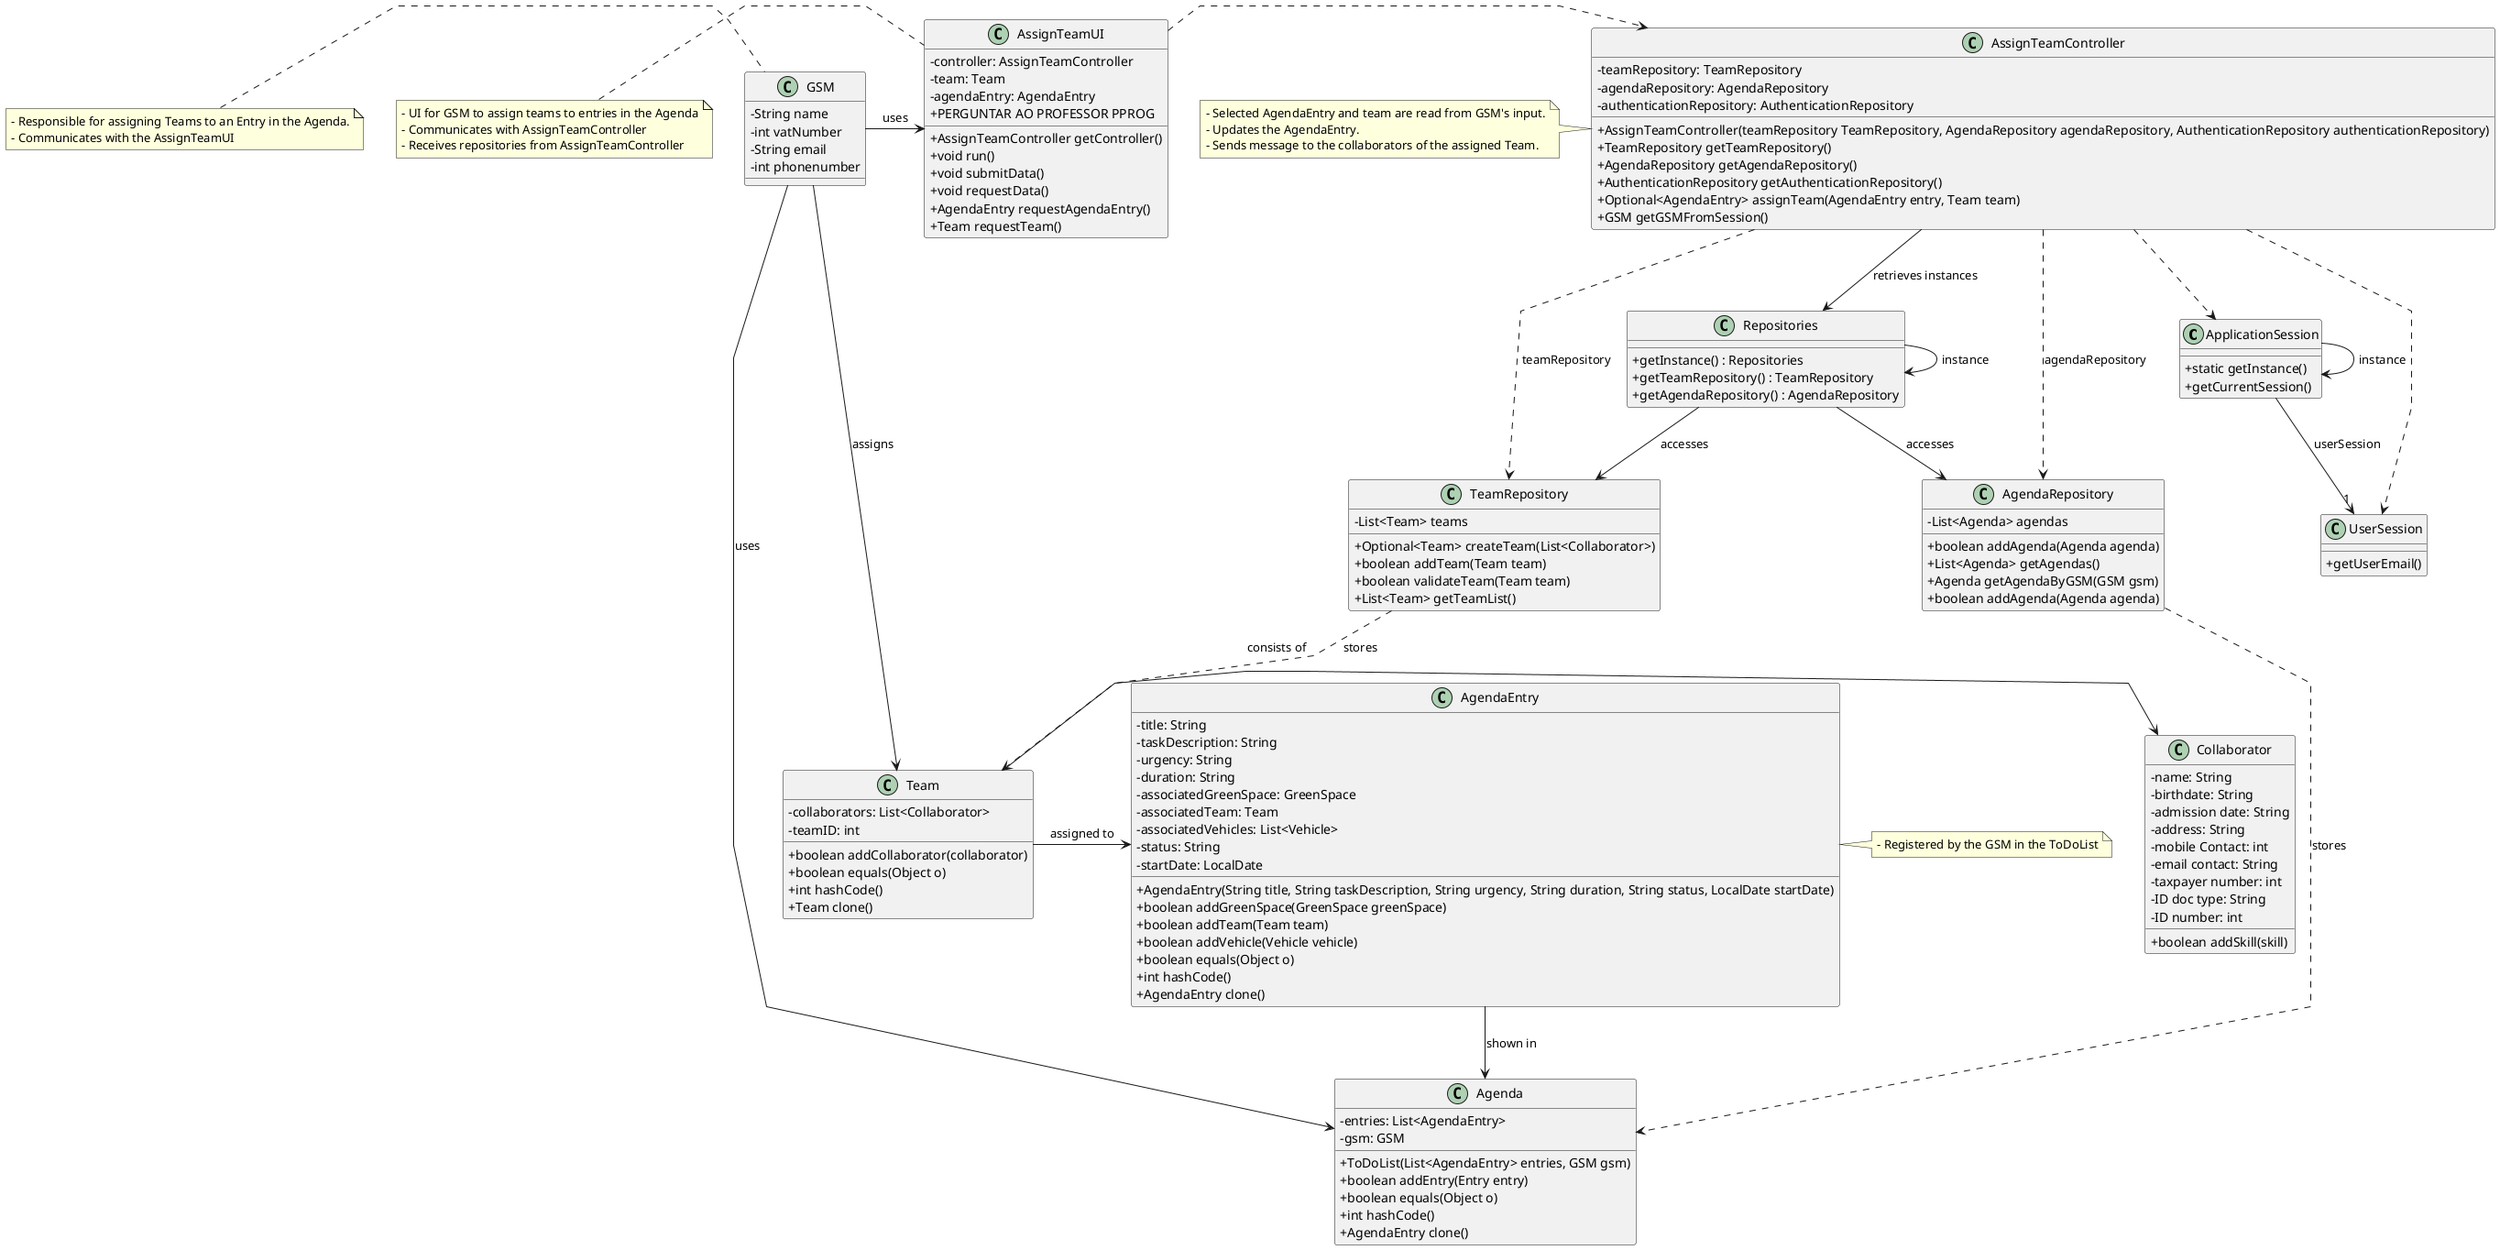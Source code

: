 @startuml
'skinparam monochrome true
skinparam packageStyle rectangle
skinparam shadowing false
skinparam linetype polyline
'skinparam linetype orto

skinparam classAttributeIconSize 0

class ApplicationSession
{
    + static getInstance()
    + getCurrentSession()
}

class UserSession
{
    + getUserEmail()
}

class Team {
    - collaborators: List<Collaborator>
    - teamID: int
    + boolean addCollaborator(collaborator)
    + boolean equals(Object o)
    + int hashCode()
    + Team clone()
}

class TeamRepository {
       - List<Team> teams
       + Optional<Team> createTeam(List<Collaborator>)
       + boolean addTeam(Team team)
       + boolean validateTeam(Team team)
       + List<Team> getTeamList()
}

class Collaborator {
    - name: String
    - birthdate: String
    - admission date: String
    - address: String
    - mobile Contact: int
    - email contact: String
    - taxpayer number: int
    - ID doc type: String
    - ID number: int
    + boolean addSkill(skill)
}

class AgendaEntry {
    - title: String
    - taskDescription: String
    - urgency: String
    - duration: String
    - associatedGreenSpace: GreenSpace
    - associatedTeam: Team
    - associatedVehicles: List<Vehicle>
    - status: String
    - startDate: LocalDate
    + AgendaEntry(String title, String taskDescription, String urgency, String duration, String status, LocalDate startDate)
    + boolean addGreenSpace(GreenSpace greenSpace)
    + boolean addTeam(Team team)
    + boolean addVehicle(Vehicle vehicle)
    + boolean equals(Object o)
    + int hashCode()
    + AgendaEntry clone()
}

class Agenda {
    - entries: List<AgendaEntry>
    - gsm: GSM
    + ToDoList(List<AgendaEntry> entries, GSM gsm)
    + boolean addEntry(Entry entry)
    + boolean equals(Object o)
    + int hashCode()
    + AgendaEntry clone()
}

class AgendaRepository {
  - List<Agenda> agendas
  + boolean addAgenda(Agenda agenda)
  + List<Agenda> getAgendas()
  + Agenda getAgendaByGSM(GSM gsm)
  + boolean addAgenda(Agenda agenda)
}

class Repositories {
  + getInstance() : Repositories
  + getTeamRepository() : TeamRepository
  + getAgendaRepository() : AgendaRepository
}

class AssignTeamUI {
  - controller: AssignTeamController
  - team: Team
  - agendaEntry: AgendaEntry
  + AssignTeamController getController()
  + void run()
  + void submitData()
  + void requestData()
  + AgendaEntry requestAgendaEntry()
  + Team requestTeam()
  + PERGUNTAR AO PROFESSOR PPROG
}

class AssignTeamController {
  - teamRepository: TeamRepository
  - agendaRepository: AgendaRepository
  - authenticationRepository: AuthenticationRepository
  + AssignTeamController(teamRepository TeamRepository, AgendaRepository agendaRepository, AuthenticationRepository authenticationRepository)
  + TeamRepository getTeamRepository()
  + AgendaRepository getAgendaRepository()
  + AuthenticationRepository getAuthenticationRepository()
  + Optional<AgendaEntry> assignTeam(AgendaEntry entry, Team team)
  + GSM getGSMFromSession()
}

class GSM {
   - String name
   - int vatNumber
   - String email
   - int phonenumber
}

note left of AssignTeamController
  - Selected AgendaEntry and team are read from GSM's input.
  - Updates the AgendaEntry.
  - Sends message to the collaborators of the assigned Team.
end note

note left of GSM
 - Responsible for assigning Teams to an Entry in the Agenda.
 - Communicates with the AssignTeamUI
end note

note left of AssignTeamUI
  - UI for GSM to assign teams to entries in the Agenda
  - Communicates with AssignTeamController
  - Receives repositories from AssignTeamController
end note

note right of AgendaEntry
 - Registered by the GSM in the ToDoList
end note

GSM --> Team: assigns
Team -> AgendaEntry: assigned to
Team -> Collaborator: consists of
GSM --> Agenda: uses
AgendaEntry --> Agenda: shown in
GSM -> AssignTeamUI: uses

Repositories -> Repositories : instance
ApplicationSession -> ApplicationSession : instance

AssignTeamUI .> AssignTeamController

AssignTeamController -down-> Repositories : retrieves instances

Repositories -down-> AgendaRepository : accesses
Repositories -down-> TeamRepository : accesses

AssignTeamController ..> TeamRepository : teamRepository
AssignTeamController ..> AgendaRepository : agendaRepository

ApplicationSession --> "1" UserSession : userSession

AssignTeamController ..> ApplicationSession
AssignTeamController ..> UserSession

TeamRepository ..> Team: stores
AgendaRepository ..> Agenda: stores

@enduml
